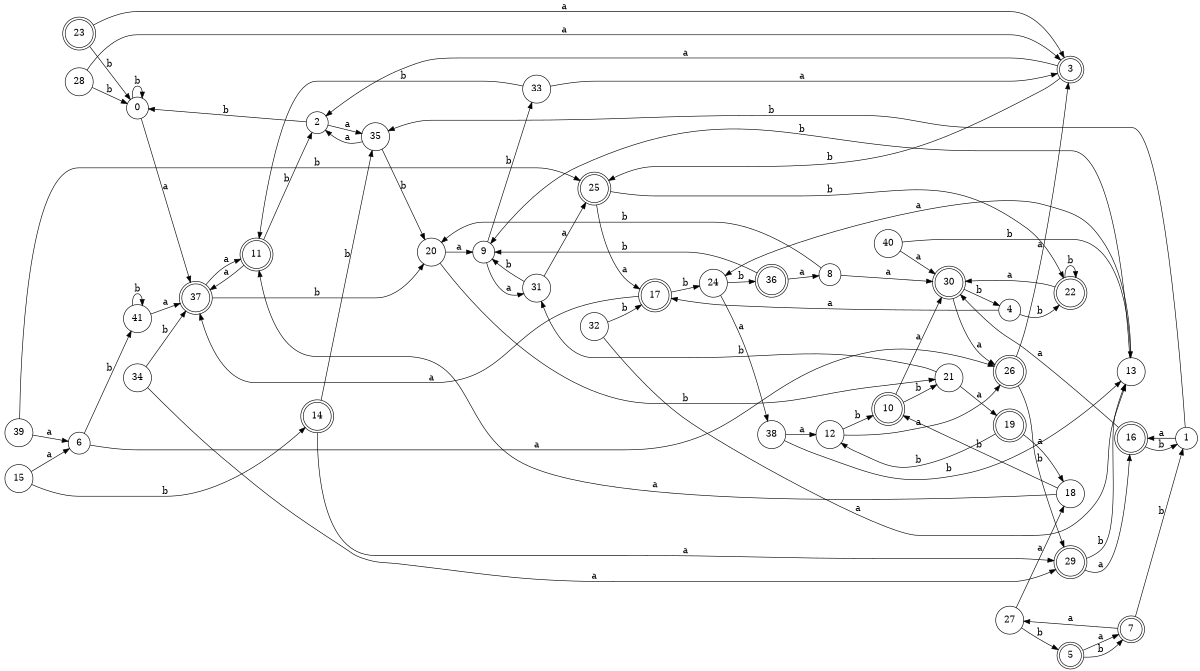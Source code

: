 digraph n34_3 {
__start0 [label="" shape="none"];

rankdir=LR;
size="8,5";

s0 [style="filled", color="black", fillcolor="white" shape="circle", label="0"];
s1 [style="filled", color="black", fillcolor="white" shape="circle", label="1"];
s2 [style="filled", color="black", fillcolor="white" shape="circle", label="2"];
s3 [style="rounded,filled", color="black", fillcolor="white" shape="doublecircle", label="3"];
s4 [style="filled", color="black", fillcolor="white" shape="circle", label="4"];
s5 [style="rounded,filled", color="black", fillcolor="white" shape="doublecircle", label="5"];
s6 [style="filled", color="black", fillcolor="white" shape="circle", label="6"];
s7 [style="rounded,filled", color="black", fillcolor="white" shape="doublecircle", label="7"];
s8 [style="filled", color="black", fillcolor="white" shape="circle", label="8"];
s9 [style="filled", color="black", fillcolor="white" shape="circle", label="9"];
s10 [style="rounded,filled", color="black", fillcolor="white" shape="doublecircle", label="10"];
s11 [style="rounded,filled", color="black", fillcolor="white" shape="doublecircle", label="11"];
s12 [style="filled", color="black", fillcolor="white" shape="circle", label="12"];
s13 [style="filled", color="black", fillcolor="white" shape="circle", label="13"];
s14 [style="rounded,filled", color="black", fillcolor="white" shape="doublecircle", label="14"];
s15 [style="filled", color="black", fillcolor="white" shape="circle", label="15"];
s16 [style="rounded,filled", color="black", fillcolor="white" shape="doublecircle", label="16"];
s17 [style="rounded,filled", color="black", fillcolor="white" shape="doublecircle", label="17"];
s18 [style="filled", color="black", fillcolor="white" shape="circle", label="18"];
s19 [style="rounded,filled", color="black", fillcolor="white" shape="doublecircle", label="19"];
s20 [style="filled", color="black", fillcolor="white" shape="circle", label="20"];
s21 [style="filled", color="black", fillcolor="white" shape="circle", label="21"];
s22 [style="rounded,filled", color="black", fillcolor="white" shape="doublecircle", label="22"];
s23 [style="rounded,filled", color="black", fillcolor="white" shape="doublecircle", label="23"];
s24 [style="filled", color="black", fillcolor="white" shape="circle", label="24"];
s25 [style="rounded,filled", color="black", fillcolor="white" shape="doublecircle", label="25"];
s26 [style="rounded,filled", color="black", fillcolor="white" shape="doublecircle", label="26"];
s27 [style="filled", color="black", fillcolor="white" shape="circle", label="27"];
s28 [style="filled", color="black", fillcolor="white" shape="circle", label="28"];
s29 [style="rounded,filled", color="black", fillcolor="white" shape="doublecircle", label="29"];
s30 [style="rounded,filled", color="black", fillcolor="white" shape="doublecircle", label="30"];
s31 [style="filled", color="black", fillcolor="white" shape="circle", label="31"];
s32 [style="filled", color="black", fillcolor="white" shape="circle", label="32"];
s33 [style="filled", color="black", fillcolor="white" shape="circle", label="33"];
s34 [style="filled", color="black", fillcolor="white" shape="circle", label="34"];
s35 [style="filled", color="black", fillcolor="white" shape="circle", label="35"];
s36 [style="rounded,filled", color="black", fillcolor="white" shape="doublecircle", label="36"];
s37 [style="rounded,filled", color="black", fillcolor="white" shape="doublecircle", label="37"];
s38 [style="filled", color="black", fillcolor="white" shape="circle", label="38"];
s39 [style="filled", color="black", fillcolor="white" shape="circle", label="39"];
s40 [style="filled", color="black", fillcolor="white" shape="circle", label="40"];
s41 [style="filled", color="black", fillcolor="white" shape="circle", label="41"];
s0 -> s37 [label="a"];
s0 -> s0 [label="b"];
s1 -> s16 [label="a"];
s1 -> s35 [label="b"];
s2 -> s35 [label="a"];
s2 -> s0 [label="b"];
s3 -> s2 [label="a"];
s3 -> s25 [label="b"];
s4 -> s17 [label="a"];
s4 -> s22 [label="b"];
s5 -> s7 [label="a"];
s5 -> s7 [label="b"];
s6 -> s26 [label="a"];
s6 -> s41 [label="b"];
s7 -> s27 [label="a"];
s7 -> s1 [label="b"];
s8 -> s30 [label="a"];
s8 -> s20 [label="b"];
s9 -> s31 [label="a"];
s9 -> s33 [label="b"];
s10 -> s30 [label="a"];
s10 -> s21 [label="b"];
s11 -> s37 [label="a"];
s11 -> s2 [label="b"];
s12 -> s26 [label="a"];
s12 -> s10 [label="b"];
s13 -> s24 [label="a"];
s13 -> s9 [label="b"];
s14 -> s29 [label="a"];
s14 -> s35 [label="b"];
s15 -> s6 [label="a"];
s15 -> s14 [label="b"];
s16 -> s30 [label="a"];
s16 -> s1 [label="b"];
s17 -> s37 [label="a"];
s17 -> s24 [label="b"];
s18 -> s11 [label="a"];
s18 -> s10 [label="b"];
s19 -> s18 [label="a"];
s19 -> s12 [label="b"];
s20 -> s9 [label="a"];
s20 -> s21 [label="b"];
s21 -> s19 [label="a"];
s21 -> s31 [label="b"];
s22 -> s30 [label="a"];
s22 -> s22 [label="b"];
s23 -> s3 [label="a"];
s23 -> s0 [label="b"];
s24 -> s38 [label="a"];
s24 -> s36 [label="b"];
s25 -> s17 [label="a"];
s25 -> s22 [label="b"];
s26 -> s3 [label="a"];
s26 -> s29 [label="b"];
s27 -> s18 [label="a"];
s27 -> s5 [label="b"];
s28 -> s3 [label="a"];
s28 -> s0 [label="b"];
s29 -> s16 [label="a"];
s29 -> s13 [label="b"];
s30 -> s26 [label="a"];
s30 -> s4 [label="b"];
s31 -> s25 [label="a"];
s31 -> s9 [label="b"];
s32 -> s13 [label="a"];
s32 -> s17 [label="b"];
s33 -> s3 [label="a"];
s33 -> s11 [label="b"];
s34 -> s29 [label="a"];
s34 -> s37 [label="b"];
s35 -> s2 [label="a"];
s35 -> s20 [label="b"];
s36 -> s8 [label="a"];
s36 -> s9 [label="b"];
s37 -> s11 [label="a"];
s37 -> s20 [label="b"];
s38 -> s12 [label="a"];
s38 -> s13 [label="b"];
s39 -> s6 [label="a"];
s39 -> s25 [label="b"];
s40 -> s30 [label="a"];
s40 -> s13 [label="b"];
s41 -> s37 [label="a"];
s41 -> s41 [label="b"];

}